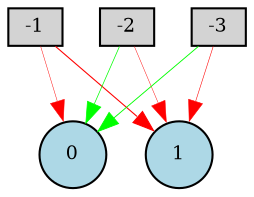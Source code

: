 digraph {
	node [fontsize=9 height=0.2 shape=circle width=0.2]
	-1 [fillcolor=lightgray shape=box style=filled]
	-2 [fillcolor=lightgray shape=box style=filled]
	-3 [fillcolor=lightgray shape=box style=filled]
	0 [fillcolor=lightblue style=filled]
	1 [fillcolor=lightblue style=filled]
	-1 -> 0 [color=red penwidth=0.21877307862500256 style=solid]
	-1 -> 1 [color=red penwidth=0.520755175895329 style=solid]
	-2 -> 0 [color=green penwidth=0.34467486640950207 style=solid]
	-2 -> 1 [color=red penwidth=0.21756202569959354 style=solid]
	-3 -> 0 [color=green penwidth=0.4316961197926801 style=solid]
	-3 -> 1 [color=red penwidth=0.268158598319749 style=solid]
}

